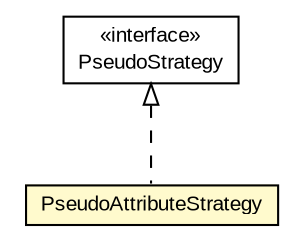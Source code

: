 #!/usr/local/bin/dot
#
# Class diagram 
# Generated by UMLGraph version R5_6-24-gf6e263 (http://www.umlgraph.org/)
#

digraph G {
	edge [fontname="arial",fontsize=10,labelfontname="arial",labelfontsize=10];
	node [fontname="arial",fontsize=10,shape=plaintext];
	nodesep=0.25;
	ranksep=0.5;
	// eu.europa.esig.dss.validation.process.bbb.xcv.sub.checks.pseudo.PseudoStrategy
	c522775 [label=<<table title="eu.europa.esig.dss.validation.process.bbb.xcv.sub.checks.pseudo.PseudoStrategy" border="0" cellborder="1" cellspacing="0" cellpadding="2" port="p" href="./PseudoStrategy.html">
		<tr><td><table border="0" cellspacing="0" cellpadding="1">
<tr><td align="center" balign="center"> &#171;interface&#187; </td></tr>
<tr><td align="center" balign="center"> PseudoStrategy </td></tr>
		</table></td></tr>
		</table>>, URL="./PseudoStrategy.html", fontname="arial", fontcolor="black", fontsize=10.0];
	// eu.europa.esig.dss.validation.process.bbb.xcv.sub.checks.pseudo.PseudoAttributeStrategy
	c522777 [label=<<table title="eu.europa.esig.dss.validation.process.bbb.xcv.sub.checks.pseudo.PseudoAttributeStrategy" border="0" cellborder="1" cellspacing="0" cellpadding="2" port="p" bgcolor="lemonChiffon" href="./PseudoAttributeStrategy.html">
		<tr><td><table border="0" cellspacing="0" cellpadding="1">
<tr><td align="center" balign="center"> PseudoAttributeStrategy </td></tr>
		</table></td></tr>
		</table>>, URL="./PseudoAttributeStrategy.html", fontname="arial", fontcolor="black", fontsize=10.0];
	//eu.europa.esig.dss.validation.process.bbb.xcv.sub.checks.pseudo.PseudoAttributeStrategy implements eu.europa.esig.dss.validation.process.bbb.xcv.sub.checks.pseudo.PseudoStrategy
	c522775:p -> c522777:p [dir=back,arrowtail=empty,style=dashed];
}

